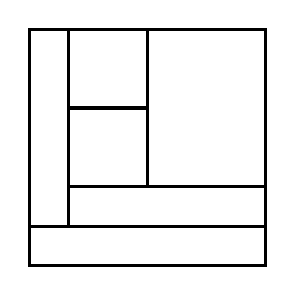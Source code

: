 \begin{tikzpicture}[very thick, scale=.5]
    \draw (0,1) rectangle (1,6);
    \draw (1,4) rectangle (3,6);
    \draw (1,2) rectangle (3,4);
    \draw (3,2) rectangle (6,6);
    \draw (1,1) rectangle (6,2);
    \draw (0,0) rectangle (6,1);
\end{tikzpicture}
